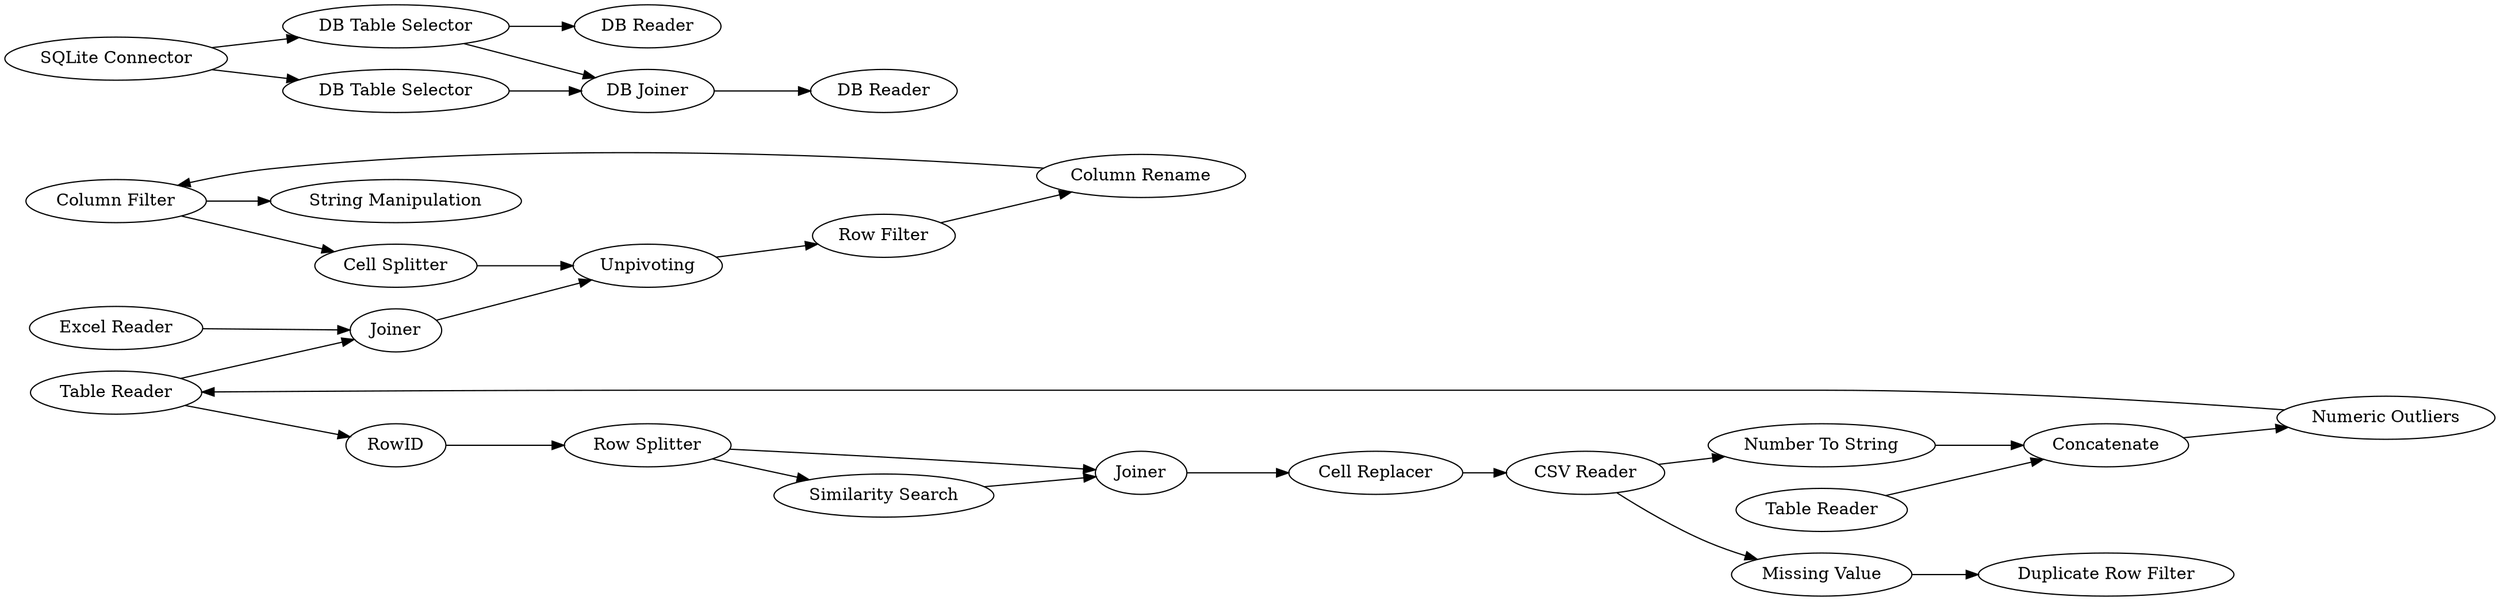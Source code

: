 digraph {
	221 -> 161
	279 -> 283
	269 -> 291
	280 -> 281
	221 -> 168
	276 -> 299
	278 -> 280
	187 -> 308
	300 -> 289
	302 -> 289
	301 -> 276
	307 -> 308
	290 -> 292
	176 -> 301
	291 -> 292
	220 -> 195
	292 -> 219
	289 -> 269
	307 -> 187
	219 -> 220
	278 -> 279
	281 -> 282
	308 -> 176
	293 -> 307
	291 -> 293
	195 -> 221
	161 -> 219
	301 -> 300
	279 -> 281
	292 [label=Joiner]
	289 [label=Concatenate]
	280 [label="DB Table Selector"]
	308 [label=Joiner]
	307 [label="Row Splitter"]
	302 [label="Table Reader"]
	269 [label="Numeric Outliers"]
	283 [label="DB Reader"]
	168 [label="String Manipulation"]
	290 [label="Excel Reader"]
	161 [label="Cell Splitter"]
	291 [label="Table Reader"]
	282 [label="DB Reader"]
	281 [label="DB Joiner"]
	299 [label="Duplicate Row Filter"]
	293 [label=RowID]
	219 [label=Unpivoting]
	176 [label="Cell Replacer"]
	279 [label="DB Table Selector"]
	301 [label="CSV Reader"]
	195 [label="Column Rename"]
	278 [label="SQLite Connector"]
	300 [label="Number To String"]
	187 [label="Similarity Search"]
	220 [label="Row Filter"]
	276 [label="Missing Value"]
	221 [label="Column Filter"]
	rankdir=LR
}
